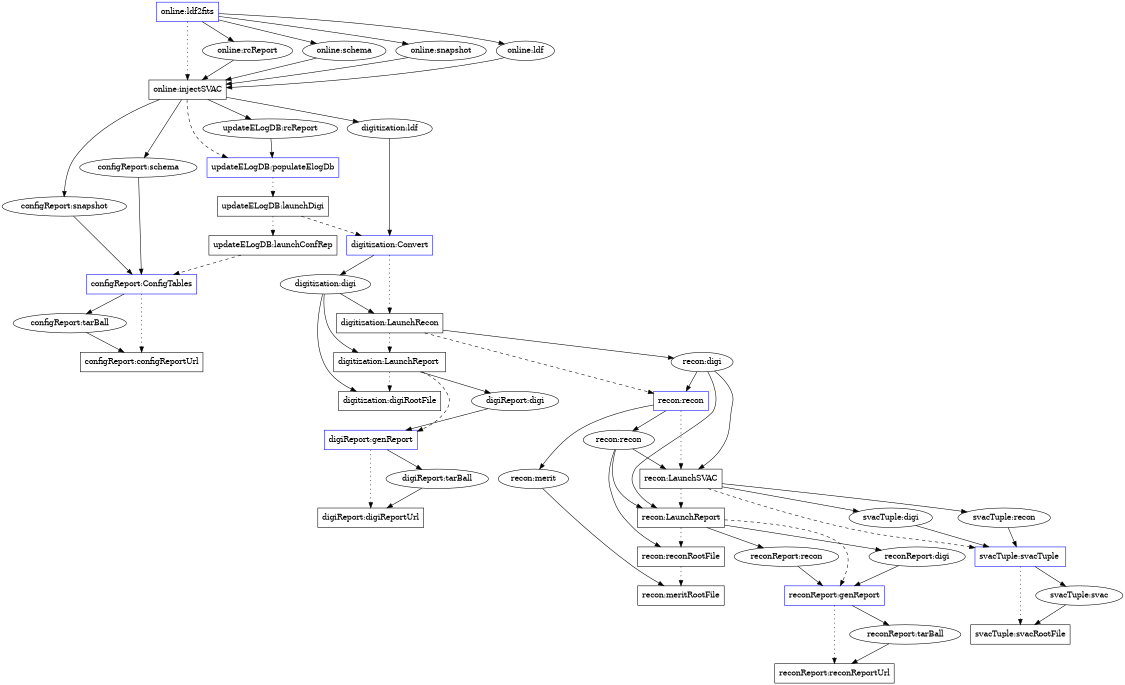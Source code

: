 digraph iAndTPipeline {

#rotate=90;
size="7.5,6.5";

#### task processes
node [shape=box];
####
online_ldf2fits_tp [label="online:ldf2fits",color=blue];
online_injectSVAC_tp [label="online:injectSVAC"];
#
updateELogDB_populateElogDb_tp [label="updateELogDB:populateElogDb",color=blue];
updateELogDB_launchDigi_tp [label="updateELogDB:launchDigi"];
updateELogDB_launchConfRep_tp [label="updateELogDB:launchConfRep"];
#
configReport_ConfigTables_tp [label="configReport:ConfigTables",color=blue];
configReport_configReportUrl_tp [label="configReport:configReportUrl"];
#
digitization_Convert_tp [label="digitization:Convert",color=blue];
digitization_LaunchRecon_tp [label="digitization:LaunchRecon"];
digitization_LaunchReport_tp [label="digitization:LaunchReport "];
digitization_digiRootFile_tp [label="digitization:digiRootFile"];
#
digiReport_genReport_tp [label="digiReport:genReport",color=blue];
digiReport_digiReportUrl_tp [label="digiReport:digiReportUrl"];
#
recon_recon_tp [label="recon:recon",color=blue];
recon_LaunchSVAC_tp [label="recon:LaunchSVAC"];
recon_LaunchReport_tp [label="recon:LaunchReport"];
recon_reconRootFile_tp [label="recon:reconRootFile"];
recon_meritRootFile_tp [label="recon:meritRootFile"];
#
reconReport_genReport_tp [label="reconReport:genReport",color=blue];
reconReport_reconReportUrl_tp [label="reconReport:reconReportUrl"];
#
svacTuple_svacTuple_tp [label="svacTuple:svacTuple ",color=blue];
svacTuple_svacRootFile_tp [label="svacTuple:svacRootFile"];

#### datasets
node [shape=ellipse];
####
online_rcReport_ds [label="online:rcReport"];
updateELogDB_rcReport_ds [label="updateELogDB:rcReport"];
online_schema_ds [label="online:schema"];
#updateELogDB_schema_ds [label="updateELogDB:schema"];
configReport_schema_ds [label="configReport:schema"];
online_snapshot_ds [label="online:snapshot"];
#updateELogDB_snapshot_ds [label="updateELogDB:snapshot"];
configReport_snapshot_ds [label="configReport:snapshot"];
online_ldf_ds [label="online:ldf"];
#updateELogDB_ldf_ds [label="updateELogDB:ldf"];
digitization_ldf_ds [label="digitization:ldf"];
#
configReport_tarBall_ds [label="configReport:tarBall"];
#
digitization_digi_ds [label="digitization:digi"];
recon_digi_ds [label="recon:digi"];
digiReport_digi_ds [label="digiReport:digi"];
svacTuple_digi_ds [label="svacTuple:digi"];
reconReport_digi_ds [label="reconReport:digi"];
#
digiReport_tarBall_ds [label="digiReport:tarBall"];
#
recon_recon_ds [label="recon:recon"];
svacTuple_recon_ds [label="svacTuple:recon"];
reconReport_recon_ds [label="reconReport:recon"];
recon_merit_ds [label="recon:merit"];
#
reconReport_tarBall_ds [label="reconReport:tarBall"];
#
svacTuple_svac_ds [label="svacTuple:svac"];

#### TP -> DS links
edge [weight=10];
####
online_ldf2fits_tp -> online_rcReport_ds;
online_ldf2fits_tp -> online_schema_ds;
online_ldf2fits_tp -> online_snapshot_ds;
online_ldf2fits_tp -> online_ldf_ds;
#
online_rcReport_ds -> online_injectSVAC_tp;
online_schema_ds -> online_injectSVAC_tp;
online_snapshot_ds -> online_injectSVAC_tp;
online_ldf_ds -> online_injectSVAC_tp;
#
online_injectSVAC_tp -> updateELogDB_rcReport_ds;
online_injectSVAC_tp -> configReport_schema_ds;
online_injectSVAC_tp -> configReport_snapshot_ds;
online_injectSVAC_tp -> digitization_ldf_ds;

updateELogDB_rcReport_ds -> updateELogDB_populateElogDb_tp;
#
#updateELogDB_ldf_ds -> updateELogDB_launchDigi_tp;
#updateELogDB_launchDigi_tp -> digitization_ldf_ds;
#
#updateELogDB_schema_ds -> updateELogDB_launchConfRep_tp;
#updateELogDB_snapshot_ds -> updateELogDB_launchConfRep_tp;
#updateELogDB_launchConfRep_tp -> configReport_schema_ds;
#updateELogDB_launchConfRep_tp -> configReport_snapshot_ds;

configReport_schema_ds -> configReport_ConfigTables_tp;
configReport_snapshot_ds -> configReport_ConfigTables_tp;
configReport_ConfigTables_tp -> configReport_tarBall_ds;
#
configReport_tarBall_ds -> configReport_configReportUrl_tp;

digitization_ldf_ds -> digitization_Convert_tp;
digitization_Convert_tp -> digitization_digi_ds;
#
digitization_digi_ds -> digitization_LaunchRecon_tp;
digitization_LaunchRecon_tp -> recon_digi_ds;
#
digitization_digi_ds -> digitization_LaunchReport_tp;
digitization_LaunchReport_tp -> digiReport_digi_ds;
#
digitization_digi_ds -> digitization_digiRootFile_tp;

digiReport_digi_ds -> digiReport_genReport_tp;
digiReport_genReport_tp -> digiReport_tarBall_ds;
#
digiReport_tarBall_ds -> digiReport_digiReportUrl_tp;

recon_digi_ds -> recon_recon_tp;
recon_recon_tp -> recon_recon_ds;
recon_recon_tp -> recon_merit_ds;
#
recon_recon_ds -> recon_LaunchSVAC_tp;
recon_digi_ds -> recon_LaunchSVAC_tp;
recon_LaunchSVAC_tp -> svacTuple_recon_ds;
recon_LaunchSVAC_tp -> svacTuple_digi_ds;
#
recon_recon_ds -> recon_LaunchReport_tp;
recon_digi_ds -> recon_LaunchReport_tp;
recon_LaunchReport_tp -> reconReport_recon_ds;
recon_LaunchReport_tp -> reconReport_digi_ds;
#
recon_recon_ds -> recon_reconRootFile_tp;
#
recon_merit_ds -> recon_meritRootFile_tp;

reconReport_digi_ds -> reconReport_genReport_tp;
reconReport_recon_ds -> reconReport_genReport_tp;
reconReport_genReport_tp -> reconReport_tarBall_ds;
#
reconReport_tarBall_ds -> reconReport_reconReportUrl_tp;

svacTuple_digi_ds -> svacTuple_svacTuple_tp;
svacTuple_recon_ds -> svacTuple_svacTuple_tp;
svacTuple_svacTuple_tp -> svacTuple_svac_ds;
#
svacTuple_svac_ds -> svacTuple_svacRootFile_tp;


#### intratask links ####
edge [style=dotted,weight=100];
####
online_ldf2fits_tp -> online_injectSVAC_tp;
#
updateELogDB_populateElogDb_tp -> updateELogDB_launchDigi_tp;
updateELogDB_launchDigi_tp -> updateELogDB_launchConfRep_tp;
#
digitization_Convert_tp -> digitization_LaunchRecon_tp;
digitization_LaunchRecon_tp -> digitization_LaunchReport_tp;
digitization_LaunchReport_tp -> digitization_digiRootFile_tp;
#
configReport_ConfigTables_tp -> configReport_configReportUrl_tp;
#
recon_recon_tp -> recon_LaunchSVAC_tp;
recon_LaunchSVAC_tp -> recon_LaunchReport_tp;
recon_LaunchReport_tp -> recon_reconRootFile_tp;
recon_reconRootFile_tp -> recon_meritRootFile_tp;
#
digiReport_genReport_tp -> digiReport_digiReportUrl_tp;
#
svacTuple_svacTuple_tp -> svacTuple_svacRootFile_tp;
#
reconReport_genReport_tp -> reconReport_reconReportUrl_tp;


##### intertask links #####
edge [style=dashed,weight=1];
####
online_injectSVAC_tp -> updateELogDB_populateElogDb_tp;
#
updateELogDB_launchDigi_tp -> digitization_Convert_tp;
updateELogDB_launchConfRep_tp -> configReport_ConfigTables_tp;
#
digitization_LaunchRecon_tp -> recon_recon_tp;
digitization_LaunchReport_tp -> digiReport_genReport_tp;
#
recon_LaunchSVAC_tp -> svacTuple_svacTuple_tp;
recon_LaunchReport_tp -> reconReport_genReport_tp;

}